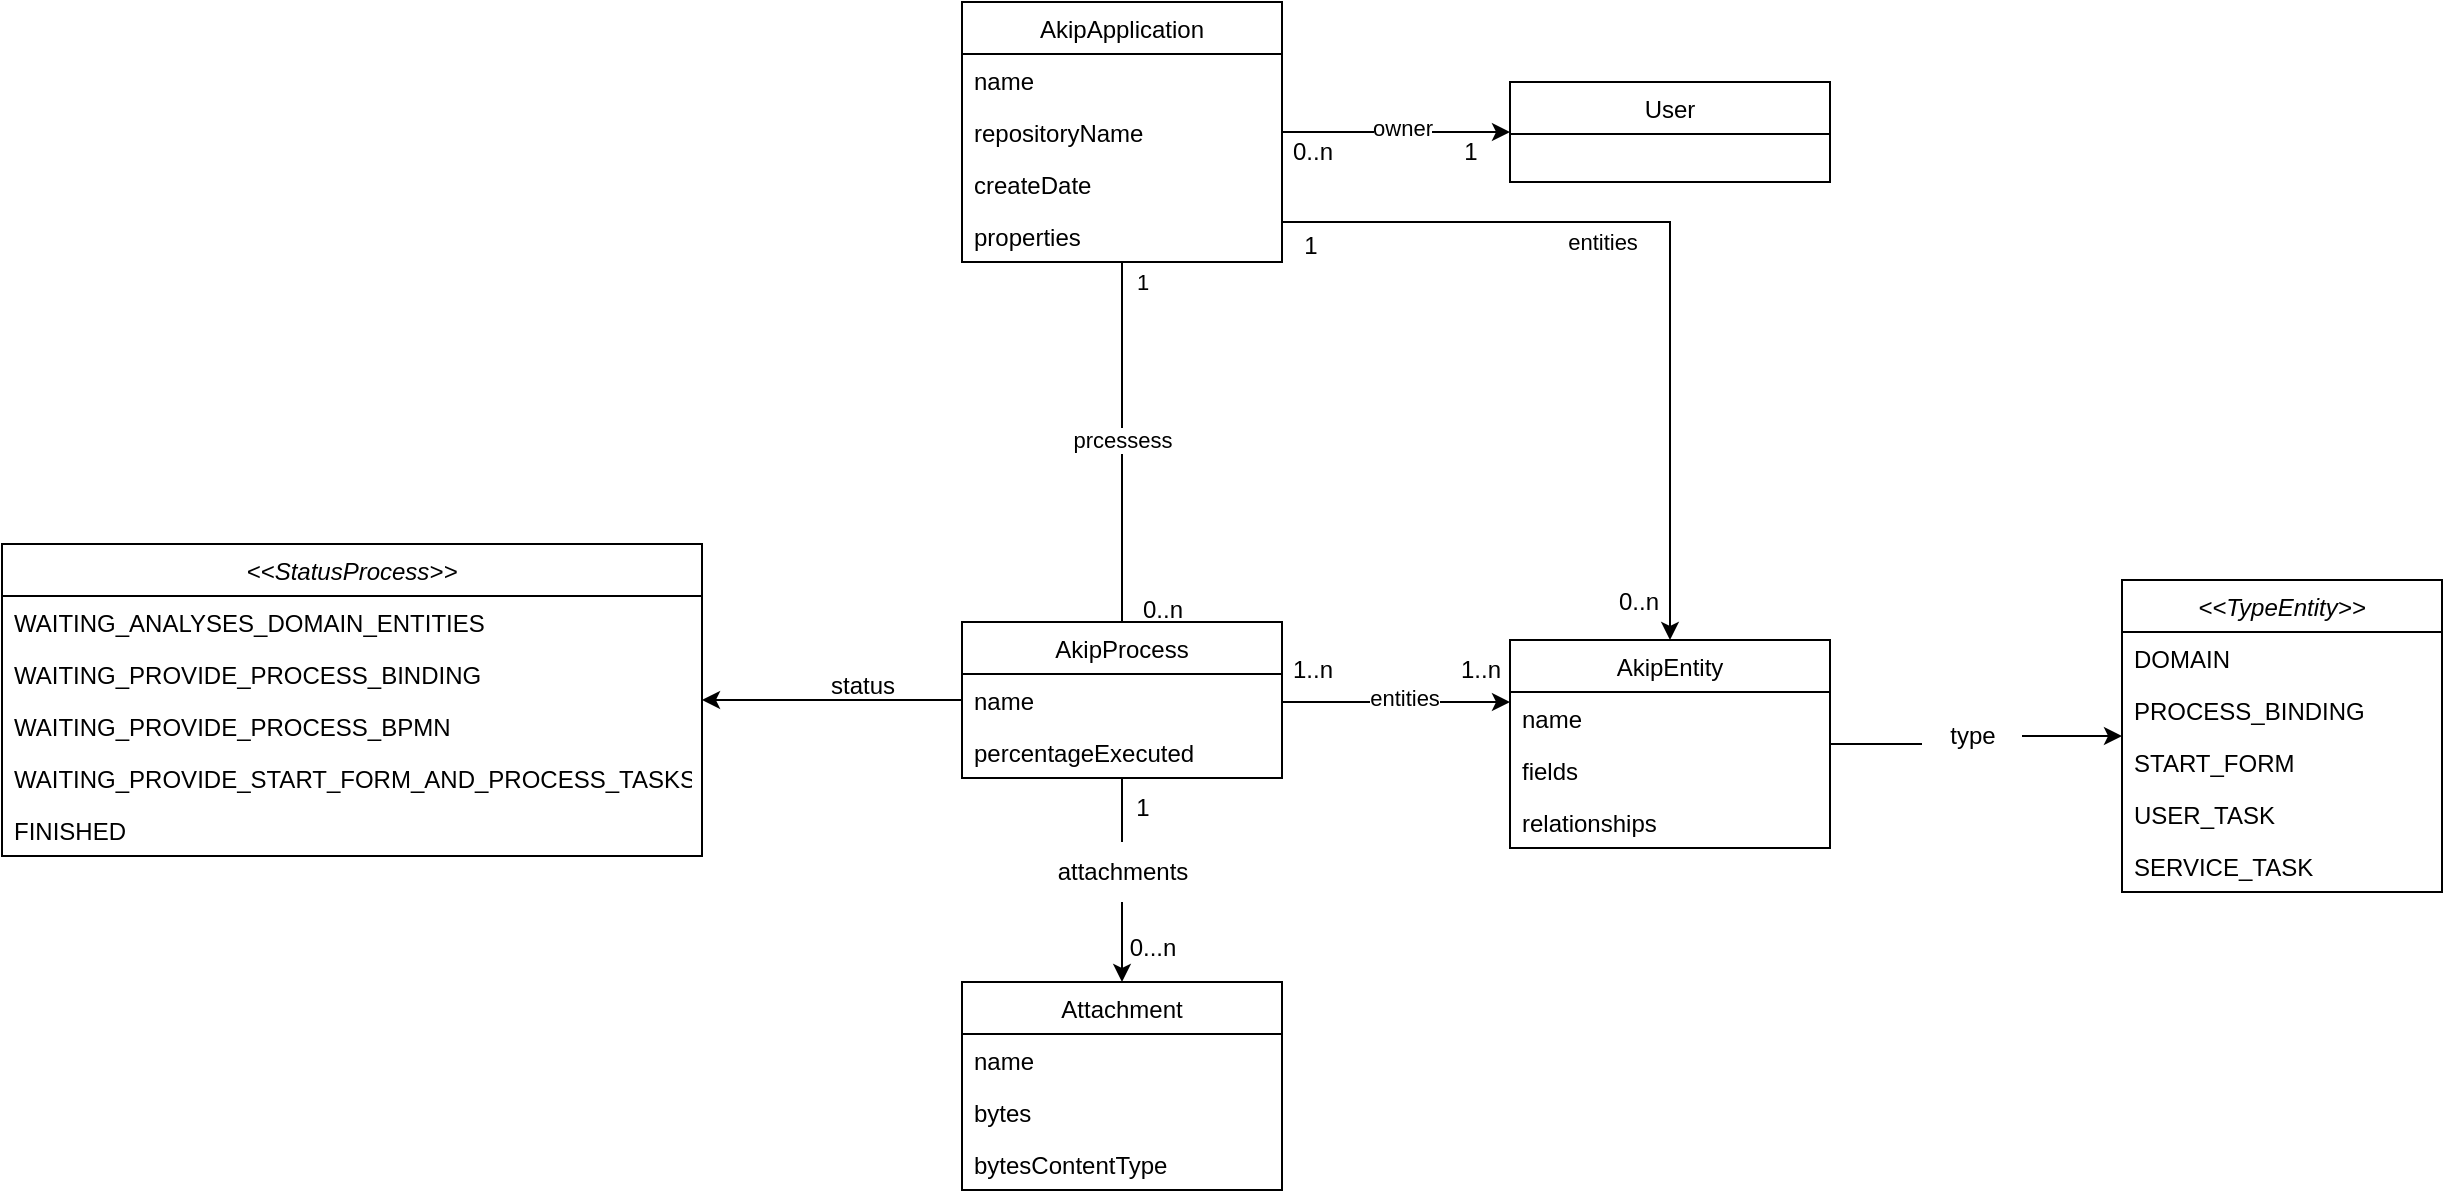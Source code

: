 <mxfile version="20.4.0" type="device"><diagram id="C5RBs43oDa-KdzZeNtuy" name="Page-1"><mxGraphModel dx="2489" dy="805" grid="1" gridSize="10" guides="1" tooltips="1" connect="1" arrows="1" fold="1" page="1" pageScale="1" pageWidth="827" pageHeight="1169" math="0" shadow="0"><root><mxCell id="WIyWlLk6GJQsqaUBKTNV-0"/><mxCell id="WIyWlLk6GJQsqaUBKTNV-1" parent="WIyWlLk6GJQsqaUBKTNV-0"/><mxCell id="IVdEDBpkRiV3nZfDsTGB-0" style="edgeStyle=orthogonalEdgeStyle;rounded=0;orthogonalLoop=1;jettySize=auto;html=1;" parent="WIyWlLk6GJQsqaUBKTNV-1" source="zkfFHV4jXpPFQw0GAbJ--0" target="zkfFHV4jXpPFQw0GAbJ--13" edge="1"><mxGeometry relative="1" as="geometry"/></mxCell><mxCell id="IVdEDBpkRiV3nZfDsTGB-1" value="owner" style="edgeLabel;html=1;align=center;verticalAlign=middle;resizable=0;points=[];" parent="IVdEDBpkRiV3nZfDsTGB-0" connectable="0" vertex="1"><mxGeometry x="0.273" relative="1" as="geometry"><mxPoint x="-13" y="-2" as="offset"/></mxGeometry></mxCell><mxCell id="IVdEDBpkRiV3nZfDsTGB-13" style="edgeStyle=orthogonalEdgeStyle;rounded=0;orthogonalLoop=1;jettySize=auto;html=1;endArrow=none;endFill=0;" parent="WIyWlLk6GJQsqaUBKTNV-1" source="zkfFHV4jXpPFQw0GAbJ--0" target="zkfFHV4jXpPFQw0GAbJ--6" edge="1"><mxGeometry relative="1" as="geometry"><mxPoint x="230" y="254" as="sourcePoint"/><mxPoint x="230" y="413" as="targetPoint"/><Array as="points"><mxPoint x="220" y="340"/><mxPoint x="220" y="340"/></Array></mxGeometry></mxCell><mxCell id="IVdEDBpkRiV3nZfDsTGB-14" value="prcessess" style="edgeLabel;html=1;align=center;verticalAlign=middle;resizable=0;points=[];" parent="IVdEDBpkRiV3nZfDsTGB-13" connectable="0" vertex="1"><mxGeometry x="0.245" y="2" relative="1" as="geometry"><mxPoint x="-2" y="-23" as="offset"/></mxGeometry></mxCell><mxCell id="IVdEDBpkRiV3nZfDsTGB-28" value="1" style="edgeLabel;html=1;align=center;verticalAlign=middle;resizable=0;points=[];" parent="IVdEDBpkRiV3nZfDsTGB-13" connectable="0" vertex="1"><mxGeometry x="-0.62" y="2" relative="1" as="geometry"><mxPoint x="8" y="-24" as="offset"/></mxGeometry></mxCell><mxCell id="uUynUKK8bMvL2KG879Hx-0" style="edgeStyle=orthogonalEdgeStyle;rounded=0;orthogonalLoop=1;jettySize=auto;html=1;" parent="WIyWlLk6GJQsqaUBKTNV-1" source="zkfFHV4jXpPFQw0GAbJ--0" target="IVdEDBpkRiV3nZfDsTGB-4" edge="1"><mxGeometry relative="1" as="geometry"><Array as="points"><mxPoint x="494" y="200"/></Array></mxGeometry></mxCell><mxCell id="zkfFHV4jXpPFQw0GAbJ--0" value="AkipApplication" style="swimlane;fontStyle=0;align=center;verticalAlign=top;childLayout=stackLayout;horizontal=1;startSize=26;horizontalStack=0;resizeParent=1;resizeLast=0;collapsible=1;marginBottom=0;rounded=0;shadow=0;strokeWidth=1;" parent="WIyWlLk6GJQsqaUBKTNV-1" vertex="1"><mxGeometry x="140" y="90" width="160" height="130" as="geometry"><mxRectangle x="230" y="140" width="160" height="26" as="alternateBounds"/></mxGeometry></mxCell><mxCell id="zkfFHV4jXpPFQw0GAbJ--1" value="name" style="text;align=left;verticalAlign=top;spacingLeft=4;spacingRight=4;overflow=hidden;rotatable=0;points=[[0,0.5],[1,0.5]];portConstraint=eastwest;" parent="zkfFHV4jXpPFQw0GAbJ--0" vertex="1"><mxGeometry y="26" width="160" height="26" as="geometry"/></mxCell><mxCell id="zkfFHV4jXpPFQw0GAbJ--2" value="repositoryName" style="text;align=left;verticalAlign=top;spacingLeft=4;spacingRight=4;overflow=hidden;rotatable=0;points=[[0,0.5],[1,0.5]];portConstraint=eastwest;rounded=0;shadow=0;html=0;" parent="zkfFHV4jXpPFQw0GAbJ--0" vertex="1"><mxGeometry y="52" width="160" height="26" as="geometry"/></mxCell><mxCell id="mcBj0GrOKnKT2NTujb-7-0" value="createDate" style="text;align=left;verticalAlign=top;spacingLeft=4;spacingRight=4;overflow=hidden;rotatable=0;points=[[0,0.5],[1,0.5]];portConstraint=eastwest;rounded=0;shadow=0;html=0;" parent="zkfFHV4jXpPFQw0GAbJ--0" vertex="1"><mxGeometry y="78" width="160" height="26" as="geometry"/></mxCell><mxCell id="rdSp3MzELDum0l5a-hE9-0" value="properties" style="text;align=left;verticalAlign=top;spacingLeft=4;spacingRight=4;overflow=hidden;rotatable=0;points=[[0,0.5],[1,0.5]];portConstraint=eastwest;rounded=0;shadow=0;html=0;" parent="zkfFHV4jXpPFQw0GAbJ--0" vertex="1"><mxGeometry y="104" width="160" height="26" as="geometry"/></mxCell><mxCell id="IVdEDBpkRiV3nZfDsTGB-12" style="edgeStyle=orthogonalEdgeStyle;rounded=0;orthogonalLoop=1;jettySize=auto;html=1;" parent="WIyWlLk6GJQsqaUBKTNV-1" source="zkfFHV4jXpPFQw0GAbJ--6" target="IVdEDBpkRiV3nZfDsTGB-4" edge="1"><mxGeometry relative="1" as="geometry"><Array as="points"><mxPoint x="330" y="440"/><mxPoint x="330" y="440"/></Array></mxGeometry></mxCell><mxCell id="IVdEDBpkRiV3nZfDsTGB-15" value="entities" style="edgeLabel;html=1;align=center;verticalAlign=middle;resizable=0;points=[];" parent="IVdEDBpkRiV3nZfDsTGB-12" connectable="0" vertex="1"><mxGeometry x="0.236" y="-2" relative="1" as="geometry"><mxPoint x="-10" y="-4" as="offset"/></mxGeometry></mxCell><mxCell id="IVdEDBpkRiV3nZfDsTGB-21" style="edgeStyle=orthogonalEdgeStyle;rounded=0;orthogonalLoop=1;jettySize=auto;html=1;startArrow=none;" parent="WIyWlLk6GJQsqaUBKTNV-1" source="IVdEDBpkRiV3nZfDsTGB-22" target="IVdEDBpkRiV3nZfDsTGB-20" edge="1"><mxGeometry relative="1" as="geometry"/></mxCell><mxCell id="te-1GJ1RouCBQj6qVGQK-11" style="edgeStyle=orthogonalEdgeStyle;rounded=0;orthogonalLoop=1;jettySize=auto;html=1;" parent="WIyWlLk6GJQsqaUBKTNV-1" source="zkfFHV4jXpPFQw0GAbJ--6" target="te-1GJ1RouCBQj6qVGQK-2" edge="1"><mxGeometry relative="1" as="geometry"/></mxCell><mxCell id="zkfFHV4jXpPFQw0GAbJ--6" value="AkipProcess" style="swimlane;fontStyle=0;align=center;verticalAlign=top;childLayout=stackLayout;horizontal=1;startSize=26;horizontalStack=0;resizeParent=1;resizeLast=0;collapsible=1;marginBottom=0;rounded=0;shadow=0;strokeWidth=1;" parent="WIyWlLk6GJQsqaUBKTNV-1" vertex="1"><mxGeometry x="140" y="400" width="160" height="78" as="geometry"><mxRectangle x="130" y="380" width="160" height="26" as="alternateBounds"/></mxGeometry></mxCell><mxCell id="zkfFHV4jXpPFQw0GAbJ--8" value="name" style="text;align=left;verticalAlign=top;spacingLeft=4;spacingRight=4;overflow=hidden;rotatable=0;points=[[0,0.5],[1,0.5]];portConstraint=eastwest;rounded=0;shadow=0;html=0;" parent="zkfFHV4jXpPFQw0GAbJ--6" vertex="1"><mxGeometry y="26" width="160" height="26" as="geometry"/></mxCell><mxCell id="te-1GJ1RouCBQj6qVGQK-15" value="percentageExecuted" style="text;align=left;verticalAlign=top;spacingLeft=4;spacingRight=4;overflow=hidden;rotatable=0;points=[[0,0.5],[1,0.5]];portConstraint=eastwest;rounded=0;shadow=0;html=0;" parent="zkfFHV4jXpPFQw0GAbJ--6" vertex="1"><mxGeometry y="52" width="160" height="26" as="geometry"/></mxCell><mxCell id="zkfFHV4jXpPFQw0GAbJ--13" value="User" style="swimlane;fontStyle=0;align=center;verticalAlign=top;childLayout=stackLayout;horizontal=1;startSize=26;horizontalStack=0;resizeParent=1;resizeLast=0;collapsible=1;marginBottom=0;rounded=0;shadow=0;strokeWidth=1;" parent="WIyWlLk6GJQsqaUBKTNV-1" vertex="1"><mxGeometry x="414" y="130" width="160" height="50" as="geometry"><mxRectangle x="340" y="380" width="170" height="26" as="alternateBounds"/></mxGeometry></mxCell><mxCell id="IVdEDBpkRiV3nZfDsTGB-10" style="edgeStyle=orthogonalEdgeStyle;rounded=0;orthogonalLoop=1;jettySize=auto;html=1;startArrow=none;" parent="WIyWlLk6GJQsqaUBKTNV-1" source="IVdEDBpkRiV3nZfDsTGB-17" target="IVdEDBpkRiV3nZfDsTGB-6" edge="1"><mxGeometry relative="1" as="geometry"><Array as="points"><mxPoint x="680" y="457"/><mxPoint x="680" y="457"/></Array></mxGeometry></mxCell><mxCell id="IVdEDBpkRiV3nZfDsTGB-4" value="AkipEntity" style="swimlane;fontStyle=0;align=center;verticalAlign=top;childLayout=stackLayout;horizontal=1;startSize=26;horizontalStack=0;resizeParent=1;resizeLast=0;collapsible=1;marginBottom=0;rounded=0;shadow=0;strokeWidth=1;" parent="WIyWlLk6GJQsqaUBKTNV-1" vertex="1"><mxGeometry x="414" y="409" width="160" height="104" as="geometry"><mxRectangle x="130" y="380" width="160" height="26" as="alternateBounds"/></mxGeometry></mxCell><mxCell id="IVdEDBpkRiV3nZfDsTGB-5" value="name" style="text;align=left;verticalAlign=top;spacingLeft=4;spacingRight=4;overflow=hidden;rotatable=0;points=[[0,0.5],[1,0.5]];portConstraint=eastwest;rounded=0;shadow=0;html=0;" parent="IVdEDBpkRiV3nZfDsTGB-4" vertex="1"><mxGeometry y="26" width="160" height="26" as="geometry"/></mxCell><mxCell id="te-1GJ1RouCBQj6qVGQK-0" value="fields" style="text;align=left;verticalAlign=top;spacingLeft=4;spacingRight=4;overflow=hidden;rotatable=0;points=[[0,0.5],[1,0.5]];portConstraint=eastwest;rounded=0;shadow=0;html=0;" parent="IVdEDBpkRiV3nZfDsTGB-4" vertex="1"><mxGeometry y="52" width="160" height="26" as="geometry"/></mxCell><mxCell id="te-1GJ1RouCBQj6qVGQK-1" value="relationships" style="text;align=left;verticalAlign=top;spacingLeft=4;spacingRight=4;overflow=hidden;rotatable=0;points=[[0,0.5],[1,0.5]];portConstraint=eastwest;rounded=0;shadow=0;html=0;" parent="IVdEDBpkRiV3nZfDsTGB-4" vertex="1"><mxGeometry y="78" width="160" height="26" as="geometry"/></mxCell><mxCell id="IVdEDBpkRiV3nZfDsTGB-6" value="&lt;&lt;TypeEntity&gt;&gt;" style="swimlane;fontStyle=2;align=center;verticalAlign=top;childLayout=stackLayout;horizontal=1;startSize=26;horizontalStack=0;resizeParent=1;resizeLast=0;collapsible=1;marginBottom=0;rounded=0;shadow=0;strokeWidth=1;" parent="WIyWlLk6GJQsqaUBKTNV-1" vertex="1"><mxGeometry x="720" y="379" width="160" height="156" as="geometry"><mxRectangle x="130" y="380" width="160" height="26" as="alternateBounds"/></mxGeometry></mxCell><mxCell id="IVdEDBpkRiV3nZfDsTGB-7" value="DOMAIN" style="text;align=left;verticalAlign=top;spacingLeft=4;spacingRight=4;overflow=hidden;rotatable=0;points=[[0,0.5],[1,0.5]];portConstraint=eastwest;rounded=0;shadow=0;html=0;" parent="IVdEDBpkRiV3nZfDsTGB-6" vertex="1"><mxGeometry y="26" width="160" height="26" as="geometry"/></mxCell><mxCell id="IVdEDBpkRiV3nZfDsTGB-8" value="PROCESS_BINDING" style="text;align=left;verticalAlign=top;spacingLeft=4;spacingRight=4;overflow=hidden;rotatable=0;points=[[0,0.5],[1,0.5]];portConstraint=eastwest;rounded=0;shadow=0;html=0;" parent="IVdEDBpkRiV3nZfDsTGB-6" vertex="1"><mxGeometry y="52" width="160" height="26" as="geometry"/></mxCell><mxCell id="mcBj0GrOKnKT2NTujb-7-1" value="START_FORM" style="text;align=left;verticalAlign=top;spacingLeft=4;spacingRight=4;overflow=hidden;rotatable=0;points=[[0,0.5],[1,0.5]];portConstraint=eastwest;rounded=0;shadow=0;html=0;" parent="IVdEDBpkRiV3nZfDsTGB-6" vertex="1"><mxGeometry y="78" width="160" height="26" as="geometry"/></mxCell><mxCell id="mcBj0GrOKnKT2NTujb-7-2" value="USER_TASK" style="text;align=left;verticalAlign=top;spacingLeft=4;spacingRight=4;overflow=hidden;rotatable=0;points=[[0,0.5],[1,0.5]];portConstraint=eastwest;rounded=0;shadow=0;html=0;" parent="IVdEDBpkRiV3nZfDsTGB-6" vertex="1"><mxGeometry y="104" width="160" height="26" as="geometry"/></mxCell><mxCell id="IVdEDBpkRiV3nZfDsTGB-9" value="SERVICE_TASK" style="text;align=left;verticalAlign=top;spacingLeft=4;spacingRight=4;overflow=hidden;rotatable=0;points=[[0,0.5],[1,0.5]];portConstraint=eastwest;rounded=0;shadow=0;html=0;" parent="IVdEDBpkRiV3nZfDsTGB-6" vertex="1"><mxGeometry y="130" width="160" height="26" as="geometry"/></mxCell><mxCell id="IVdEDBpkRiV3nZfDsTGB-17" value="type" style="text;html=1;align=center;verticalAlign=middle;resizable=0;points=[];autosize=1;strokeColor=none;fillColor=none;" parent="WIyWlLk6GJQsqaUBKTNV-1" vertex="1"><mxGeometry x="620" y="442" width="50" height="30" as="geometry"/></mxCell><mxCell id="IVdEDBpkRiV3nZfDsTGB-18" value="" style="edgeStyle=orthogonalEdgeStyle;rounded=0;orthogonalLoop=1;jettySize=auto;html=1;endArrow=none;" parent="WIyWlLk6GJQsqaUBKTNV-1" source="IVdEDBpkRiV3nZfDsTGB-4" target="IVdEDBpkRiV3nZfDsTGB-17" edge="1"><mxGeometry relative="1" as="geometry"><mxPoint x="494" y="409" as="sourcePoint"/><mxPoint x="494" y="344" as="targetPoint"/><Array as="points"><mxPoint x="610" y="461"/><mxPoint x="610" y="461"/></Array></mxGeometry></mxCell><mxCell id="IVdEDBpkRiV3nZfDsTGB-20" value="Attachment" style="swimlane;fontStyle=0;align=center;verticalAlign=top;childLayout=stackLayout;horizontal=1;startSize=26;horizontalStack=0;resizeParent=1;resizeLast=0;collapsible=1;marginBottom=0;rounded=0;shadow=0;strokeWidth=1;" parent="WIyWlLk6GJQsqaUBKTNV-1" vertex="1"><mxGeometry x="140" y="580" width="160" height="104" as="geometry"><mxRectangle x="340" y="380" width="170" height="26" as="alternateBounds"/></mxGeometry></mxCell><mxCell id="IVdEDBpkRiV3nZfDsTGB-25" value="name" style="text;align=left;verticalAlign=top;spacingLeft=4;spacingRight=4;overflow=hidden;rotatable=0;points=[[0,0.5],[1,0.5]];portConstraint=eastwest;rounded=0;shadow=0;html=0;" parent="IVdEDBpkRiV3nZfDsTGB-20" vertex="1"><mxGeometry y="26" width="160" height="26" as="geometry"/></mxCell><mxCell id="IVdEDBpkRiV3nZfDsTGB-26" value="bytes" style="text;align=left;verticalAlign=top;spacingLeft=4;spacingRight=4;overflow=hidden;rotatable=0;points=[[0,0.5],[1,0.5]];portConstraint=eastwest;rounded=0;shadow=0;html=0;" parent="IVdEDBpkRiV3nZfDsTGB-20" vertex="1"><mxGeometry y="52" width="160" height="26" as="geometry"/></mxCell><mxCell id="IVdEDBpkRiV3nZfDsTGB-24" value="bytesContentType" style="text;align=left;verticalAlign=top;spacingLeft=4;spacingRight=4;overflow=hidden;rotatable=0;points=[[0,0.5],[1,0.5]];portConstraint=eastwest;rounded=0;shadow=0;html=0;" parent="IVdEDBpkRiV3nZfDsTGB-20" vertex="1"><mxGeometry y="78" width="160" height="26" as="geometry"/></mxCell><mxCell id="IVdEDBpkRiV3nZfDsTGB-22" value="attachments" style="text;html=1;align=center;verticalAlign=middle;resizable=0;points=[];autosize=1;strokeColor=none;fillColor=none;" parent="WIyWlLk6GJQsqaUBKTNV-1" vertex="1"><mxGeometry x="175" y="510" width="90" height="30" as="geometry"/></mxCell><mxCell id="IVdEDBpkRiV3nZfDsTGB-23" value="" style="edgeStyle=orthogonalEdgeStyle;rounded=0;orthogonalLoop=1;jettySize=auto;html=1;endArrow=none;" parent="WIyWlLk6GJQsqaUBKTNV-1" source="zkfFHV4jXpPFQw0GAbJ--6" target="IVdEDBpkRiV3nZfDsTGB-22" edge="1"><mxGeometry relative="1" as="geometry"><mxPoint x="310" y="495" as="sourcePoint"/><mxPoint x="220" y="530" as="targetPoint"/></mxGeometry></mxCell><mxCell id="IVdEDBpkRiV3nZfDsTGB-29" value="0..n" style="text;html=1;align=center;verticalAlign=middle;resizable=0;points=[];autosize=1;strokeColor=none;fillColor=none;" parent="WIyWlLk6GJQsqaUBKTNV-1" vertex="1"><mxGeometry x="220" y="379" width="40" height="30" as="geometry"/></mxCell><mxCell id="IVdEDBpkRiV3nZfDsTGB-30" value="0...n" style="text;html=1;align=center;verticalAlign=middle;resizable=0;points=[];autosize=1;strokeColor=none;fillColor=none;" parent="WIyWlLk6GJQsqaUBKTNV-1" vertex="1"><mxGeometry x="210" y="548" width="50" height="30" as="geometry"/></mxCell><mxCell id="IVdEDBpkRiV3nZfDsTGB-31" value="1" style="text;html=1;align=center;verticalAlign=middle;resizable=0;points=[];autosize=1;strokeColor=none;fillColor=none;" parent="WIyWlLk6GJQsqaUBKTNV-1" vertex="1"><mxGeometry x="215" y="478" width="30" height="30" as="geometry"/></mxCell><mxCell id="IVdEDBpkRiV3nZfDsTGB-32" value="1..n" style="text;html=1;align=center;verticalAlign=middle;resizable=0;points=[];autosize=1;strokeColor=none;fillColor=none;" parent="WIyWlLk6GJQsqaUBKTNV-1" vertex="1"><mxGeometry x="295" y="409" width="40" height="30" as="geometry"/></mxCell><mxCell id="IVdEDBpkRiV3nZfDsTGB-33" value="1..n" style="text;html=1;align=center;verticalAlign=middle;resizable=0;points=[];autosize=1;strokeColor=none;fillColor=none;" parent="WIyWlLk6GJQsqaUBKTNV-1" vertex="1"><mxGeometry x="379" y="409" width="40" height="30" as="geometry"/></mxCell><mxCell id="IVdEDBpkRiV3nZfDsTGB-35" value="0..n" style="text;html=1;align=center;verticalAlign=middle;resizable=0;points=[];autosize=1;strokeColor=none;fillColor=none;" parent="WIyWlLk6GJQsqaUBKTNV-1" vertex="1"><mxGeometry x="295" y="150" width="40" height="30" as="geometry"/></mxCell><mxCell id="IVdEDBpkRiV3nZfDsTGB-36" value="1" style="text;html=1;align=center;verticalAlign=middle;resizable=0;points=[];autosize=1;strokeColor=none;fillColor=none;" parent="WIyWlLk6GJQsqaUBKTNV-1" vertex="1"><mxGeometry x="379" y="150" width="30" height="30" as="geometry"/></mxCell><mxCell id="te-1GJ1RouCBQj6qVGQK-2" value="&lt;&lt;StatusProcess&gt;&gt;" style="swimlane;fontStyle=2;align=center;verticalAlign=top;childLayout=stackLayout;horizontal=1;startSize=26;horizontalStack=0;resizeParent=1;resizeLast=0;collapsible=1;marginBottom=0;rounded=0;shadow=0;strokeWidth=1;" parent="WIyWlLk6GJQsqaUBKTNV-1" vertex="1"><mxGeometry x="-340" y="361" width="350" height="156" as="geometry"><mxRectangle x="130" y="380" width="160" height="26" as="alternateBounds"/></mxGeometry></mxCell><mxCell id="te-1GJ1RouCBQj6qVGQK-4" value="WAITING_ANALYSES_DOMAIN_ENTITIES" style="text;align=left;verticalAlign=top;spacingLeft=4;spacingRight=4;overflow=hidden;rotatable=0;points=[[0,0.5],[1,0.5]];portConstraint=eastwest;rounded=0;shadow=0;html=0;" parent="te-1GJ1RouCBQj6qVGQK-2" vertex="1"><mxGeometry y="26" width="350" height="26" as="geometry"/></mxCell><mxCell id="te-1GJ1RouCBQj6qVGQK-8" value="WAITING_PROVIDE_PROCESS_BINDING" style="text;align=left;verticalAlign=top;spacingLeft=4;spacingRight=4;overflow=hidden;rotatable=0;points=[[0,0.5],[1,0.5]];portConstraint=eastwest;rounded=0;shadow=0;html=0;" parent="te-1GJ1RouCBQj6qVGQK-2" vertex="1"><mxGeometry y="52" width="350" height="26" as="geometry"/></mxCell><mxCell id="te-1GJ1RouCBQj6qVGQK-9" value="WAITING_PROVIDE_PROCESS_BPMN" style="text;align=left;verticalAlign=top;spacingLeft=4;spacingRight=4;overflow=hidden;rotatable=0;points=[[0,0.5],[1,0.5]];portConstraint=eastwest;rounded=0;shadow=0;html=0;" parent="te-1GJ1RouCBQj6qVGQK-2" vertex="1"><mxGeometry y="78" width="350" height="26" as="geometry"/></mxCell><mxCell id="te-1GJ1RouCBQj6qVGQK-10" value="WAITING_PROVIDE_START_FORM_AND_PROCESS_TASKS" style="text;align=left;verticalAlign=top;spacingLeft=4;spacingRight=4;overflow=hidden;rotatable=0;points=[[0,0.5],[1,0.5]];portConstraint=eastwest;rounded=0;shadow=0;html=0;" parent="te-1GJ1RouCBQj6qVGQK-2" vertex="1"><mxGeometry y="104" width="350" height="26" as="geometry"/></mxCell><mxCell id="te-1GJ1RouCBQj6qVGQK-5" value="FINISHED" style="text;align=left;verticalAlign=top;spacingLeft=4;spacingRight=4;overflow=hidden;rotatable=0;points=[[0,0.5],[1,0.5]];portConstraint=eastwest;rounded=0;shadow=0;html=0;" parent="te-1GJ1RouCBQj6qVGQK-2" vertex="1"><mxGeometry y="130" width="350" height="26" as="geometry"/></mxCell><mxCell id="te-1GJ1RouCBQj6qVGQK-14" value="status" style="text;html=1;align=center;verticalAlign=middle;resizable=0;points=[];autosize=1;strokeColor=none;fillColor=none;" parent="WIyWlLk6GJQsqaUBKTNV-1" vertex="1"><mxGeometry x="60" y="417" width="60" height="30" as="geometry"/></mxCell><mxCell id="uUynUKK8bMvL2KG879Hx-1" value="entities" style="edgeLabel;html=1;align=center;verticalAlign=middle;resizable=0;points=[];" parent="WIyWlLk6GJQsqaUBKTNV-1" connectable="0" vertex="1"><mxGeometry x="460" y="210" as="geometry"/></mxCell><mxCell id="uUynUKK8bMvL2KG879Hx-2" value="1" style="text;html=1;align=center;verticalAlign=middle;resizable=0;points=[];autosize=1;strokeColor=none;fillColor=none;" parent="WIyWlLk6GJQsqaUBKTNV-1" vertex="1"><mxGeometry x="299" y="197" width="30" height="30" as="geometry"/></mxCell><mxCell id="uUynUKK8bMvL2KG879Hx-3" value="0..n" style="text;html=1;align=center;verticalAlign=middle;resizable=0;points=[];autosize=1;strokeColor=none;fillColor=none;" parent="WIyWlLk6GJQsqaUBKTNV-1" vertex="1"><mxGeometry x="458" y="375" width="40" height="30" as="geometry"/></mxCell></root></mxGraphModel></diagram></mxfile>